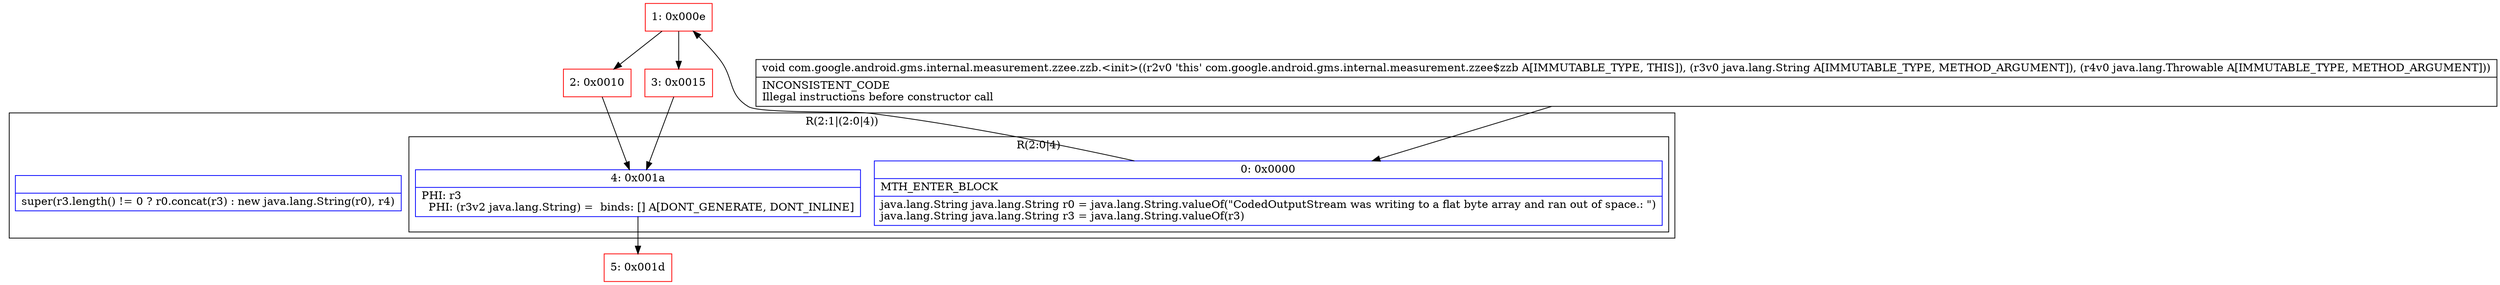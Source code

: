 digraph "CFG forcom.google.android.gms.internal.measurement.zzee.zzb.\<init\>(Ljava\/lang\/String;Ljava\/lang\/Throwable;)V" {
subgraph cluster_Region_947962272 {
label = "R(2:1|(2:0|4))";
node [shape=record,color=blue];
Node_InsnContainer_2082738072 [shape=record,label="{|super(r3.length() != 0 ? r0.concat(r3) : new java.lang.String(r0), r4)\l}"];
subgraph cluster_Region_1355556450 {
label = "R(2:0|4)";
node [shape=record,color=blue];
Node_0 [shape=record,label="{0\:\ 0x0000|MTH_ENTER_BLOCK\l|java.lang.String java.lang.String r0 = java.lang.String.valueOf(\"CodedOutputStream was writing to a flat byte array and ran out of space.: \")\ljava.lang.String java.lang.String r3 = java.lang.String.valueOf(r3)\l}"];
Node_4 [shape=record,label="{4\:\ 0x001a|PHI: r3 \l  PHI: (r3v2 java.lang.String) =  binds: [] A[DONT_GENERATE, DONT_INLINE]\l}"];
}
}
Node_1 [shape=record,color=red,label="{1\:\ 0x000e}"];
Node_2 [shape=record,color=red,label="{2\:\ 0x0010}"];
Node_3 [shape=record,color=red,label="{3\:\ 0x0015}"];
Node_5 [shape=record,color=red,label="{5\:\ 0x001d}"];
MethodNode[shape=record,label="{void com.google.android.gms.internal.measurement.zzee.zzb.\<init\>((r2v0 'this' com.google.android.gms.internal.measurement.zzee$zzb A[IMMUTABLE_TYPE, THIS]), (r3v0 java.lang.String A[IMMUTABLE_TYPE, METHOD_ARGUMENT]), (r4v0 java.lang.Throwable A[IMMUTABLE_TYPE, METHOD_ARGUMENT]))  | INCONSISTENT_CODE\lIllegal instructions before constructor call\l}"];
MethodNode -> Node_0;
Node_0 -> Node_1;
Node_4 -> Node_5;
Node_1 -> Node_2;
Node_1 -> Node_3;
Node_2 -> Node_4;
Node_3 -> Node_4;
}

